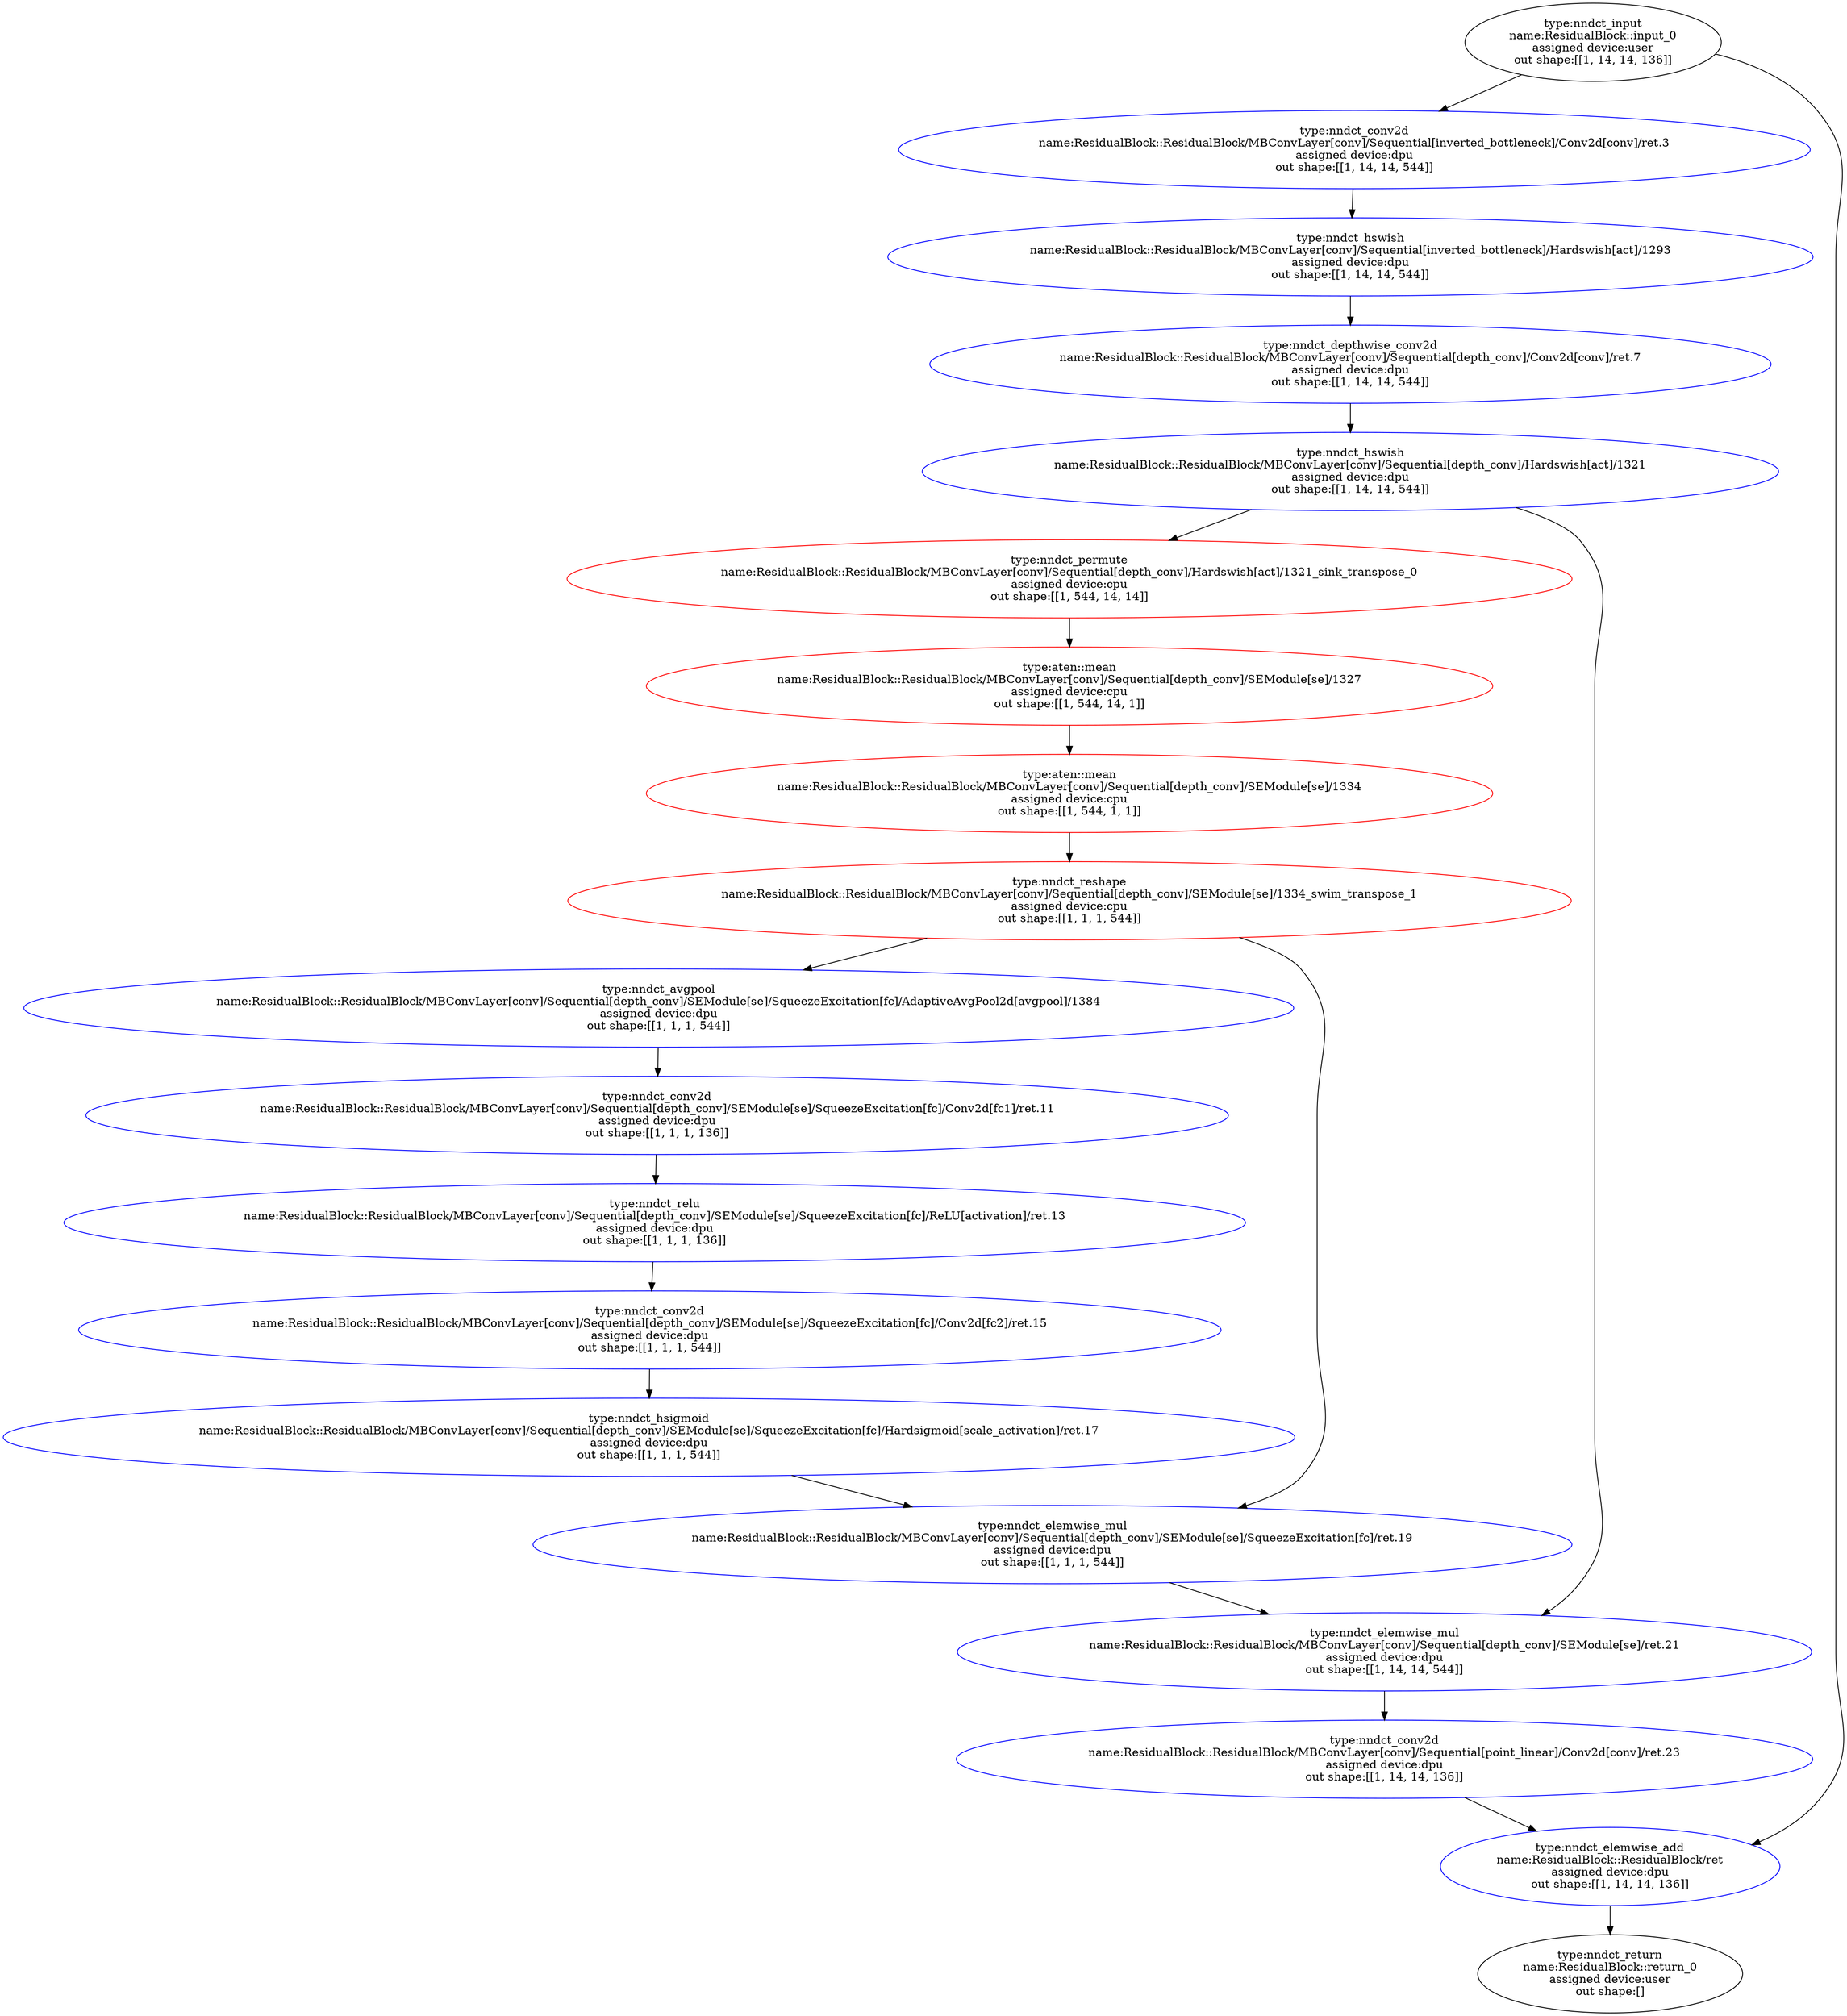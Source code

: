 digraph ResidualBlock {
	input_0 [label="type:nndct_input
name:ResidualBlock::input_0
assigned device:user
out shape:[[1, 14, 14, 136]]" color=black]
	"ResidualBlock/MBConvLayer[conv]/Sequential[inverted_bottleneck]/Conv2d[conv]/ret.3" [label="type:nndct_conv2d
name:ResidualBlock::ResidualBlock/MBConvLayer[conv]/Sequential[inverted_bottleneck]/Conv2d[conv]/ret.3
assigned device:dpu
out shape:[[1, 14, 14, 544]]" color=blue]
	"ResidualBlock/MBConvLayer[conv]/Sequential[inverted_bottleneck]/Hardswish[act]/1293" [label="type:nndct_hswish
name:ResidualBlock::ResidualBlock/MBConvLayer[conv]/Sequential[inverted_bottleneck]/Hardswish[act]/1293
assigned device:dpu
out shape:[[1, 14, 14, 544]]" color=blue]
	"ResidualBlock/MBConvLayer[conv]/Sequential[depth_conv]/Conv2d[conv]/ret.7" [label="type:nndct_depthwise_conv2d
name:ResidualBlock::ResidualBlock/MBConvLayer[conv]/Sequential[depth_conv]/Conv2d[conv]/ret.7
assigned device:dpu
out shape:[[1, 14, 14, 544]]" color=blue]
	"ResidualBlock/MBConvLayer[conv]/Sequential[depth_conv]/Hardswish[act]/1321" [label="type:nndct_hswish
name:ResidualBlock::ResidualBlock/MBConvLayer[conv]/Sequential[depth_conv]/Hardswish[act]/1321
assigned device:dpu
out shape:[[1, 14, 14, 544]]" color=blue]
	"ResidualBlock/MBConvLayer[conv]/Sequential[depth_conv]/Hardswish[act]/1321_sink_transpose_0" [label="type:nndct_permute
name:ResidualBlock::ResidualBlock/MBConvLayer[conv]/Sequential[depth_conv]/Hardswish[act]/1321_sink_transpose_0
assigned device:cpu
out shape:[[1, 544, 14, 14]]" color=red]
	"ResidualBlock/MBConvLayer[conv]/Sequential[depth_conv]/SEModule[se]/1327" [label="type:aten::mean
name:ResidualBlock::ResidualBlock/MBConvLayer[conv]/Sequential[depth_conv]/SEModule[se]/1327
assigned device:cpu
out shape:[[1, 544, 14, 1]]" color=red]
	"ResidualBlock/MBConvLayer[conv]/Sequential[depth_conv]/SEModule[se]/1334" [label="type:aten::mean
name:ResidualBlock::ResidualBlock/MBConvLayer[conv]/Sequential[depth_conv]/SEModule[se]/1334
assigned device:cpu
out shape:[[1, 544, 1, 1]]" color=red]
	"ResidualBlock/MBConvLayer[conv]/Sequential[depth_conv]/SEModule[se]/1334_swim_transpose_1" [label="type:nndct_reshape
name:ResidualBlock::ResidualBlock/MBConvLayer[conv]/Sequential[depth_conv]/SEModule[se]/1334_swim_transpose_1
assigned device:cpu
out shape:[[1, 1, 1, 544]]" color=red]
	"ResidualBlock/MBConvLayer[conv]/Sequential[depth_conv]/SEModule[se]/SqueezeExcitation[fc]/AdaptiveAvgPool2d[avgpool]/1384" [label="type:nndct_avgpool
name:ResidualBlock::ResidualBlock/MBConvLayer[conv]/Sequential[depth_conv]/SEModule[se]/SqueezeExcitation[fc]/AdaptiveAvgPool2d[avgpool]/1384
assigned device:dpu
out shape:[[1, 1, 1, 544]]" color=blue]
	"ResidualBlock/MBConvLayer[conv]/Sequential[depth_conv]/SEModule[se]/SqueezeExcitation[fc]/Conv2d[fc1]/ret.11" [label="type:nndct_conv2d
name:ResidualBlock::ResidualBlock/MBConvLayer[conv]/Sequential[depth_conv]/SEModule[se]/SqueezeExcitation[fc]/Conv2d[fc1]/ret.11
assigned device:dpu
out shape:[[1, 1, 1, 136]]" color=blue]
	"ResidualBlock/MBConvLayer[conv]/Sequential[depth_conv]/SEModule[se]/SqueezeExcitation[fc]/ReLU[activation]/ret.13" [label="type:nndct_relu
name:ResidualBlock::ResidualBlock/MBConvLayer[conv]/Sequential[depth_conv]/SEModule[se]/SqueezeExcitation[fc]/ReLU[activation]/ret.13
assigned device:dpu
out shape:[[1, 1, 1, 136]]" color=blue]
	"ResidualBlock/MBConvLayer[conv]/Sequential[depth_conv]/SEModule[se]/SqueezeExcitation[fc]/Conv2d[fc2]/ret.15" [label="type:nndct_conv2d
name:ResidualBlock::ResidualBlock/MBConvLayer[conv]/Sequential[depth_conv]/SEModule[se]/SqueezeExcitation[fc]/Conv2d[fc2]/ret.15
assigned device:dpu
out shape:[[1, 1, 1, 544]]" color=blue]
	"ResidualBlock/MBConvLayer[conv]/Sequential[depth_conv]/SEModule[se]/SqueezeExcitation[fc]/Hardsigmoid[scale_activation]/ret.17" [label="type:nndct_hsigmoid
name:ResidualBlock::ResidualBlock/MBConvLayer[conv]/Sequential[depth_conv]/SEModule[se]/SqueezeExcitation[fc]/Hardsigmoid[scale_activation]/ret.17
assigned device:dpu
out shape:[[1, 1, 1, 544]]" color=blue]
	"ResidualBlock/MBConvLayer[conv]/Sequential[depth_conv]/SEModule[se]/SqueezeExcitation[fc]/ret.19" [label="type:nndct_elemwise_mul
name:ResidualBlock::ResidualBlock/MBConvLayer[conv]/Sequential[depth_conv]/SEModule[se]/SqueezeExcitation[fc]/ret.19
assigned device:dpu
out shape:[[1, 1, 1, 544]]" color=blue]
	"ResidualBlock/MBConvLayer[conv]/Sequential[depth_conv]/SEModule[se]/ret.21" [label="type:nndct_elemwise_mul
name:ResidualBlock::ResidualBlock/MBConvLayer[conv]/Sequential[depth_conv]/SEModule[se]/ret.21
assigned device:dpu
out shape:[[1, 14, 14, 544]]" color=blue]
	"ResidualBlock/MBConvLayer[conv]/Sequential[point_linear]/Conv2d[conv]/ret.23" [label="type:nndct_conv2d
name:ResidualBlock::ResidualBlock/MBConvLayer[conv]/Sequential[point_linear]/Conv2d[conv]/ret.23
assigned device:dpu
out shape:[[1, 14, 14, 136]]" color=blue]
	"ResidualBlock/ret" [label="type:nndct_elemwise_add
name:ResidualBlock::ResidualBlock/ret
assigned device:dpu
out shape:[[1, 14, 14, 136]]" color=blue]
	return_0 [label="type:nndct_return
name:ResidualBlock::return_0
assigned device:user
out shape:[]" color=black]
	input_0 -> "ResidualBlock/MBConvLayer[conv]/Sequential[inverted_bottleneck]/Conv2d[conv]/ret.3"
	input_0 -> "ResidualBlock/ret"
	"ResidualBlock/MBConvLayer[conv]/Sequential[inverted_bottleneck]/Conv2d[conv]/ret.3" -> "ResidualBlock/MBConvLayer[conv]/Sequential[inverted_bottleneck]/Hardswish[act]/1293"
	"ResidualBlock/MBConvLayer[conv]/Sequential[inverted_bottleneck]/Hardswish[act]/1293" -> "ResidualBlock/MBConvLayer[conv]/Sequential[depth_conv]/Conv2d[conv]/ret.7"
	"ResidualBlock/MBConvLayer[conv]/Sequential[depth_conv]/Conv2d[conv]/ret.7" -> "ResidualBlock/MBConvLayer[conv]/Sequential[depth_conv]/Hardswish[act]/1321"
	"ResidualBlock/MBConvLayer[conv]/Sequential[depth_conv]/Hardswish[act]/1321" -> "ResidualBlock/MBConvLayer[conv]/Sequential[depth_conv]/SEModule[se]/ret.21"
	"ResidualBlock/MBConvLayer[conv]/Sequential[depth_conv]/Hardswish[act]/1321" -> "ResidualBlock/MBConvLayer[conv]/Sequential[depth_conv]/Hardswish[act]/1321_sink_transpose_0"
	"ResidualBlock/MBConvLayer[conv]/Sequential[depth_conv]/Hardswish[act]/1321_sink_transpose_0" -> "ResidualBlock/MBConvLayer[conv]/Sequential[depth_conv]/SEModule[se]/1327"
	"ResidualBlock/MBConvLayer[conv]/Sequential[depth_conv]/SEModule[se]/1327" -> "ResidualBlock/MBConvLayer[conv]/Sequential[depth_conv]/SEModule[se]/1334"
	"ResidualBlock/MBConvLayer[conv]/Sequential[depth_conv]/SEModule[se]/1334" -> "ResidualBlock/MBConvLayer[conv]/Sequential[depth_conv]/SEModule[se]/1334_swim_transpose_1"
	"ResidualBlock/MBConvLayer[conv]/Sequential[depth_conv]/SEModule[se]/1334_swim_transpose_1" -> "ResidualBlock/MBConvLayer[conv]/Sequential[depth_conv]/SEModule[se]/SqueezeExcitation[fc]/ret.19"
	"ResidualBlock/MBConvLayer[conv]/Sequential[depth_conv]/SEModule[se]/1334_swim_transpose_1" -> "ResidualBlock/MBConvLayer[conv]/Sequential[depth_conv]/SEModule[se]/SqueezeExcitation[fc]/AdaptiveAvgPool2d[avgpool]/1384"
	"ResidualBlock/MBConvLayer[conv]/Sequential[depth_conv]/SEModule[se]/SqueezeExcitation[fc]/AdaptiveAvgPool2d[avgpool]/1384" -> "ResidualBlock/MBConvLayer[conv]/Sequential[depth_conv]/SEModule[se]/SqueezeExcitation[fc]/Conv2d[fc1]/ret.11"
	"ResidualBlock/MBConvLayer[conv]/Sequential[depth_conv]/SEModule[se]/SqueezeExcitation[fc]/Conv2d[fc1]/ret.11" -> "ResidualBlock/MBConvLayer[conv]/Sequential[depth_conv]/SEModule[se]/SqueezeExcitation[fc]/ReLU[activation]/ret.13"
	"ResidualBlock/MBConvLayer[conv]/Sequential[depth_conv]/SEModule[se]/SqueezeExcitation[fc]/ReLU[activation]/ret.13" -> "ResidualBlock/MBConvLayer[conv]/Sequential[depth_conv]/SEModule[se]/SqueezeExcitation[fc]/Conv2d[fc2]/ret.15"
	"ResidualBlock/MBConvLayer[conv]/Sequential[depth_conv]/SEModule[se]/SqueezeExcitation[fc]/Conv2d[fc2]/ret.15" -> "ResidualBlock/MBConvLayer[conv]/Sequential[depth_conv]/SEModule[se]/SqueezeExcitation[fc]/Hardsigmoid[scale_activation]/ret.17"
	"ResidualBlock/MBConvLayer[conv]/Sequential[depth_conv]/SEModule[se]/SqueezeExcitation[fc]/Hardsigmoid[scale_activation]/ret.17" -> "ResidualBlock/MBConvLayer[conv]/Sequential[depth_conv]/SEModule[se]/SqueezeExcitation[fc]/ret.19"
	"ResidualBlock/MBConvLayer[conv]/Sequential[depth_conv]/SEModule[se]/SqueezeExcitation[fc]/ret.19" -> "ResidualBlock/MBConvLayer[conv]/Sequential[depth_conv]/SEModule[se]/ret.21"
	"ResidualBlock/MBConvLayer[conv]/Sequential[depth_conv]/SEModule[se]/ret.21" -> "ResidualBlock/MBConvLayer[conv]/Sequential[point_linear]/Conv2d[conv]/ret.23"
	"ResidualBlock/MBConvLayer[conv]/Sequential[point_linear]/Conv2d[conv]/ret.23" -> "ResidualBlock/ret"
	"ResidualBlock/ret" -> return_0
}
